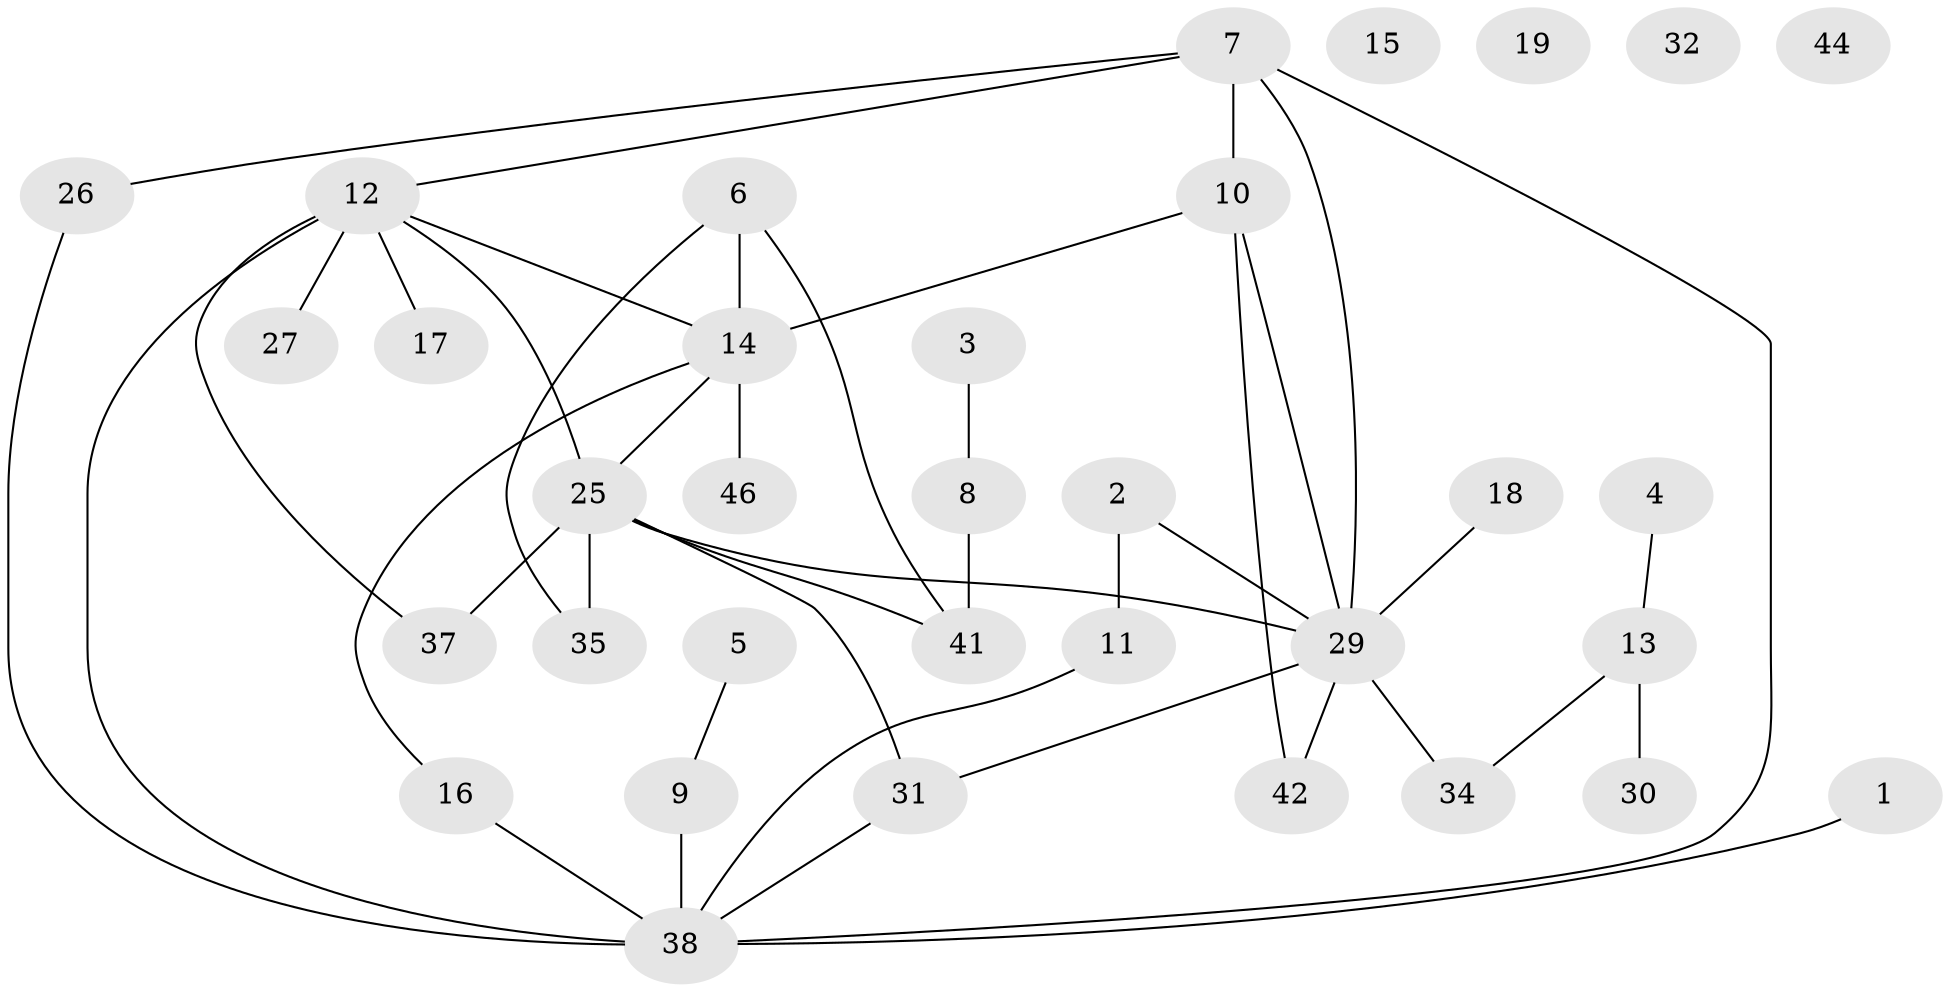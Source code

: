 // Generated by graph-tools (version 1.1) at 2025/23/03/03/25 07:23:26]
// undirected, 34 vertices, 43 edges
graph export_dot {
graph [start="1"]
  node [color=gray90,style=filled];
  1;
  2 [super="+21"];
  3;
  4 [super="+47"];
  5;
  6 [super="+22"];
  7 [super="+28"];
  8;
  9 [super="+39"];
  10 [super="+43"];
  11;
  12 [super="+49"];
  13 [super="+20"];
  14 [super="+23"];
  15;
  16 [super="+45"];
  17 [super="+24"];
  18;
  19;
  25 [super="+36"];
  26 [super="+40"];
  27;
  29 [super="+33"];
  30;
  31;
  32;
  34;
  35;
  37;
  38 [super="+48"];
  41 [super="+50"];
  42;
  44;
  46;
  1 -- 38;
  2 -- 11;
  2 -- 29;
  3 -- 8;
  4 -- 13;
  5 -- 9;
  6 -- 35;
  6 -- 41;
  6 -- 14;
  7 -- 26;
  7 -- 38;
  7 -- 12;
  7 -- 29;
  7 -- 10;
  8 -- 41;
  9 -- 38;
  10 -- 42;
  10 -- 29;
  10 -- 14;
  11 -- 38;
  12 -- 27;
  12 -- 38 [weight=2];
  12 -- 17;
  12 -- 37;
  12 -- 25;
  12 -- 14;
  13 -- 34;
  13 -- 30;
  14 -- 16;
  14 -- 46;
  14 -- 25;
  16 -- 38;
  18 -- 29;
  25 -- 31;
  25 -- 35;
  25 -- 37;
  25 -- 41;
  25 -- 29;
  26 -- 38;
  29 -- 42;
  29 -- 34;
  29 -- 31;
  31 -- 38;
}
